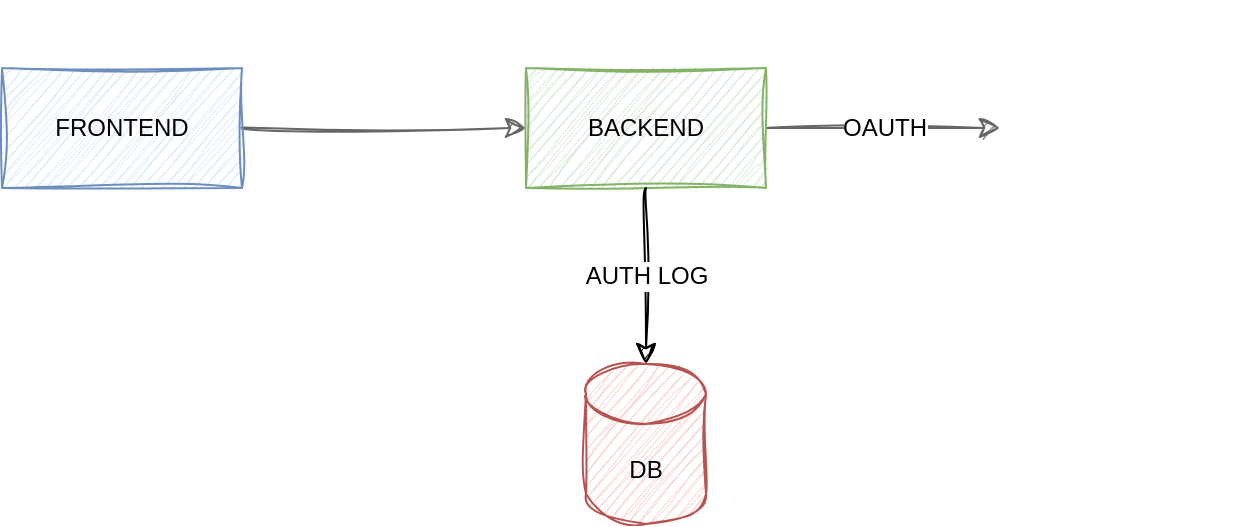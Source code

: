 <mxfile version="27.1.6">
  <diagram id="blCMhbawATqotWnVSSYB" name="Page-2">
    <mxGraphModel dx="1826" dy="1284" grid="0" gridSize="10" guides="1" tooltips="1" connect="1" arrows="1" fold="1" page="0" pageScale="1" pageWidth="827" pageHeight="1169" math="0" shadow="0">
      <root>
        <mxCell id="0" />
        <mxCell id="1" parent="0" />
        <mxCell id="AAjYnL-fZVsWvcsN1xeV-7" style="edgeStyle=none;curved=1;rounded=0;orthogonalLoop=1;jettySize=auto;html=1;entryX=0;entryY=0.5;entryDx=0;entryDy=0;fontSize=12;startSize=8;endSize=8;sketch=1;curveFitting=1;jiggle=2;fillColor=#f5f5f5;strokeColor=#666666;" edge="1" parent="1" source="AAjYnL-fZVsWvcsN1xeV-1" target="AAjYnL-fZVsWvcsN1xeV-2">
          <mxGeometry relative="1" as="geometry" />
        </mxCell>
        <mxCell id="AAjYnL-fZVsWvcsN1xeV-1" value="FRONTEND" style="rounded=0;whiteSpace=wrap;html=1;sketch=1;curveFitting=1;jiggle=2;fillColor=#dae8fc;strokeColor=#6c8ebf;" vertex="1" parent="1">
          <mxGeometry x="-174" y="11" width="120" height="60" as="geometry" />
        </mxCell>
        <mxCell id="AAjYnL-fZVsWvcsN1xeV-5" value="OAUTH" style="edgeStyle=none;curved=1;rounded=0;orthogonalLoop=1;jettySize=auto;html=1;fontSize=12;startSize=8;endSize=8;sketch=1;curveFitting=1;jiggle=2;fillColor=#f5f5f5;strokeColor=#666666;" edge="1" parent="1" source="AAjYnL-fZVsWvcsN1xeV-2" target="AAjYnL-fZVsWvcsN1xeV-4">
          <mxGeometry relative="1" as="geometry" />
        </mxCell>
        <mxCell id="AAjYnL-fZVsWvcsN1xeV-2" value="BACKEND" style="rounded=0;whiteSpace=wrap;html=1;sketch=1;curveFitting=1;jiggle=2;fillColor=#d5e8d4;strokeColor=#82b366;" vertex="1" parent="1">
          <mxGeometry x="88" y="11" width="120" height="60" as="geometry" />
        </mxCell>
        <mxCell id="AAjYnL-fZVsWvcsN1xeV-3" value="DB" style="shape=cylinder3;whiteSpace=wrap;html=1;boundedLbl=1;backgroundOutline=1;size=15;sketch=1;curveFitting=1;jiggle=2;fillColor=#f8cecc;strokeColor=#b85450;" vertex="1" parent="1">
          <mxGeometry x="118" y="159" width="60" height="80" as="geometry" />
        </mxCell>
        <mxCell id="AAjYnL-fZVsWvcsN1xeV-4" value="" style="shape=image;html=1;verticalAlign=top;verticalLabelPosition=bottom;labelBackgroundColor=#ffffff;imageAspect=0;aspect=fixed;image=https://cdn4.iconfinder.com/data/icons/social-media-and-logos-11/32/Logo_Github-128.png" vertex="1" parent="1">
          <mxGeometry x="325" y="-23" width="128" height="128" as="geometry" />
        </mxCell>
        <mxCell id="AAjYnL-fZVsWvcsN1xeV-6" value="AUTH LOG" style="edgeStyle=none;curved=1;rounded=0;orthogonalLoop=1;jettySize=auto;html=1;entryX=0.5;entryY=0;entryDx=0;entryDy=0;entryPerimeter=0;fontSize=12;startSize=8;endSize=8;sketch=1;curveFitting=1;jiggle=2;" edge="1" parent="1" source="AAjYnL-fZVsWvcsN1xeV-2" target="AAjYnL-fZVsWvcsN1xeV-3">
          <mxGeometry relative="1" as="geometry" />
        </mxCell>
      </root>
    </mxGraphModel>
  </diagram>
</mxfile>
